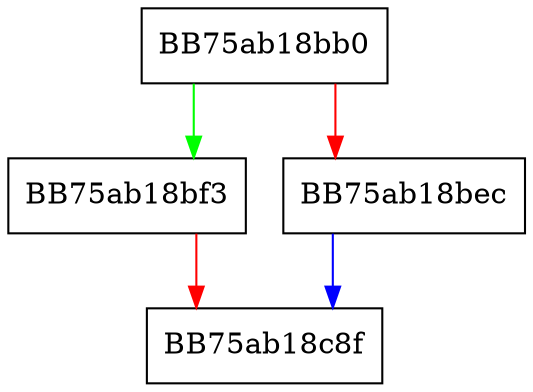 digraph AtomicCounterExtendNamespaced {
  node [shape="box"];
  graph [splines=ortho];
  BB75ab18bb0 -> BB75ab18bf3 [color="green"];
  BB75ab18bb0 -> BB75ab18bec [color="red"];
  BB75ab18bec -> BB75ab18c8f [color="blue"];
  BB75ab18bf3 -> BB75ab18c8f [color="red"];
}
